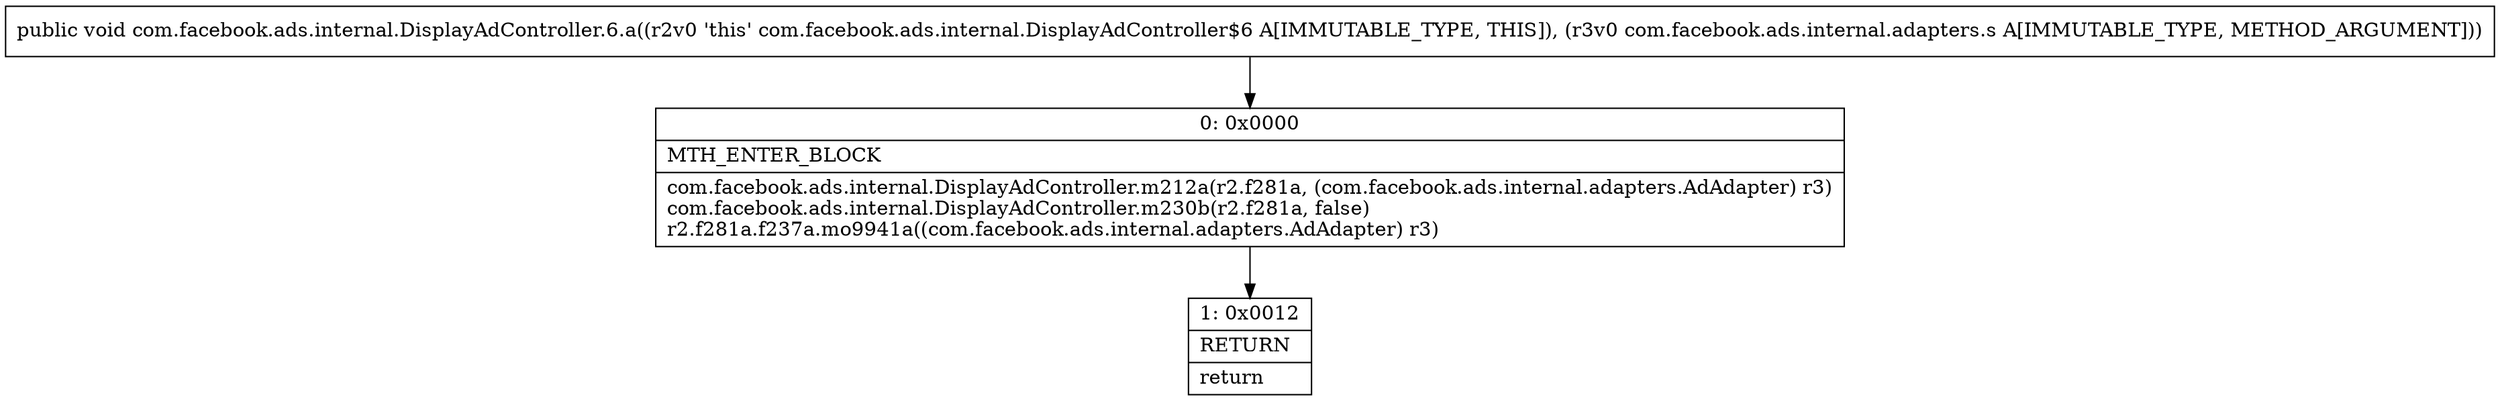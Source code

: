 digraph "CFG forcom.facebook.ads.internal.DisplayAdController.6.a(Lcom\/facebook\/ads\/internal\/adapters\/s;)V" {
Node_0 [shape=record,label="{0\:\ 0x0000|MTH_ENTER_BLOCK\l|com.facebook.ads.internal.DisplayAdController.m212a(r2.f281a, (com.facebook.ads.internal.adapters.AdAdapter) r3)\lcom.facebook.ads.internal.DisplayAdController.m230b(r2.f281a, false)\lr2.f281a.f237a.mo9941a((com.facebook.ads.internal.adapters.AdAdapter) r3)\l}"];
Node_1 [shape=record,label="{1\:\ 0x0012|RETURN\l|return\l}"];
MethodNode[shape=record,label="{public void com.facebook.ads.internal.DisplayAdController.6.a((r2v0 'this' com.facebook.ads.internal.DisplayAdController$6 A[IMMUTABLE_TYPE, THIS]), (r3v0 com.facebook.ads.internal.adapters.s A[IMMUTABLE_TYPE, METHOD_ARGUMENT])) }"];
MethodNode -> Node_0;
Node_0 -> Node_1;
}

